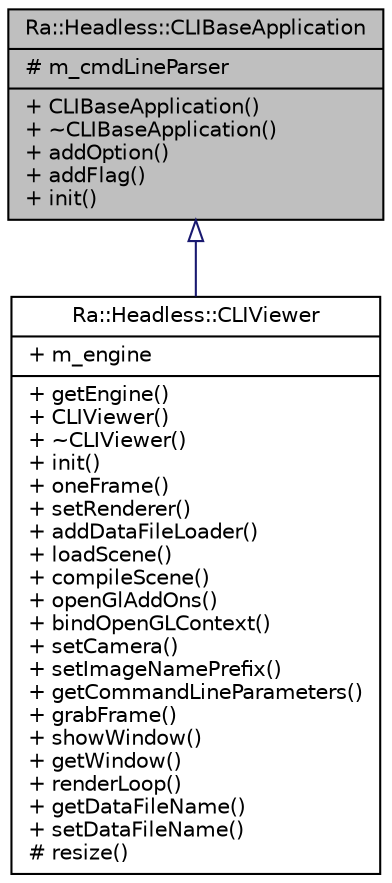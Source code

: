 digraph "Ra::Headless::CLIBaseApplication"
{
 // INTERACTIVE_SVG=YES
 // LATEX_PDF_SIZE
  edge [fontname="Helvetica",fontsize="10",labelfontname="Helvetica",labelfontsize="10"];
  node [fontname="Helvetica",fontsize="10",shape=record];
  Node1 [label="{Ra::Headless::CLIBaseApplication\n|# m_cmdLineParser\l|+ CLIBaseApplication()\l+ ~CLIBaseApplication()\l+ addOption()\l+ addFlag()\l+ init()\l}",height=0.2,width=0.4,color="black", fillcolor="grey75", style="filled", fontcolor="black",tooltip=" "];
  Node1 -> Node2 [dir="back",color="midnightblue",fontsize="10",style="solid",arrowtail="onormal",fontname="Helvetica"];
  Node2 [label="{Ra::Headless::CLIViewer\n|+ m_engine\l|+ getEngine()\l+ CLIViewer()\l+ ~CLIViewer()\l+ init()\l+ oneFrame()\l+ setRenderer()\l+ addDataFileLoader()\l+ loadScene()\l+ compileScene()\l+ openGlAddOns()\l+ bindOpenGLContext()\l+ setCamera()\l+ setImageNamePrefix()\l+ getCommandLineParameters()\l+ grabFrame()\l+ showWindow()\l+ getWindow()\l+ renderLoop()\l+ getDataFileName()\l+ setDataFileName()\l# resize()\l}",height=0.2,width=0.4,color="black", fillcolor="white", style="filled",URL="$classRa_1_1Headless_1_1CLIViewer.html",tooltip=" "];
}
